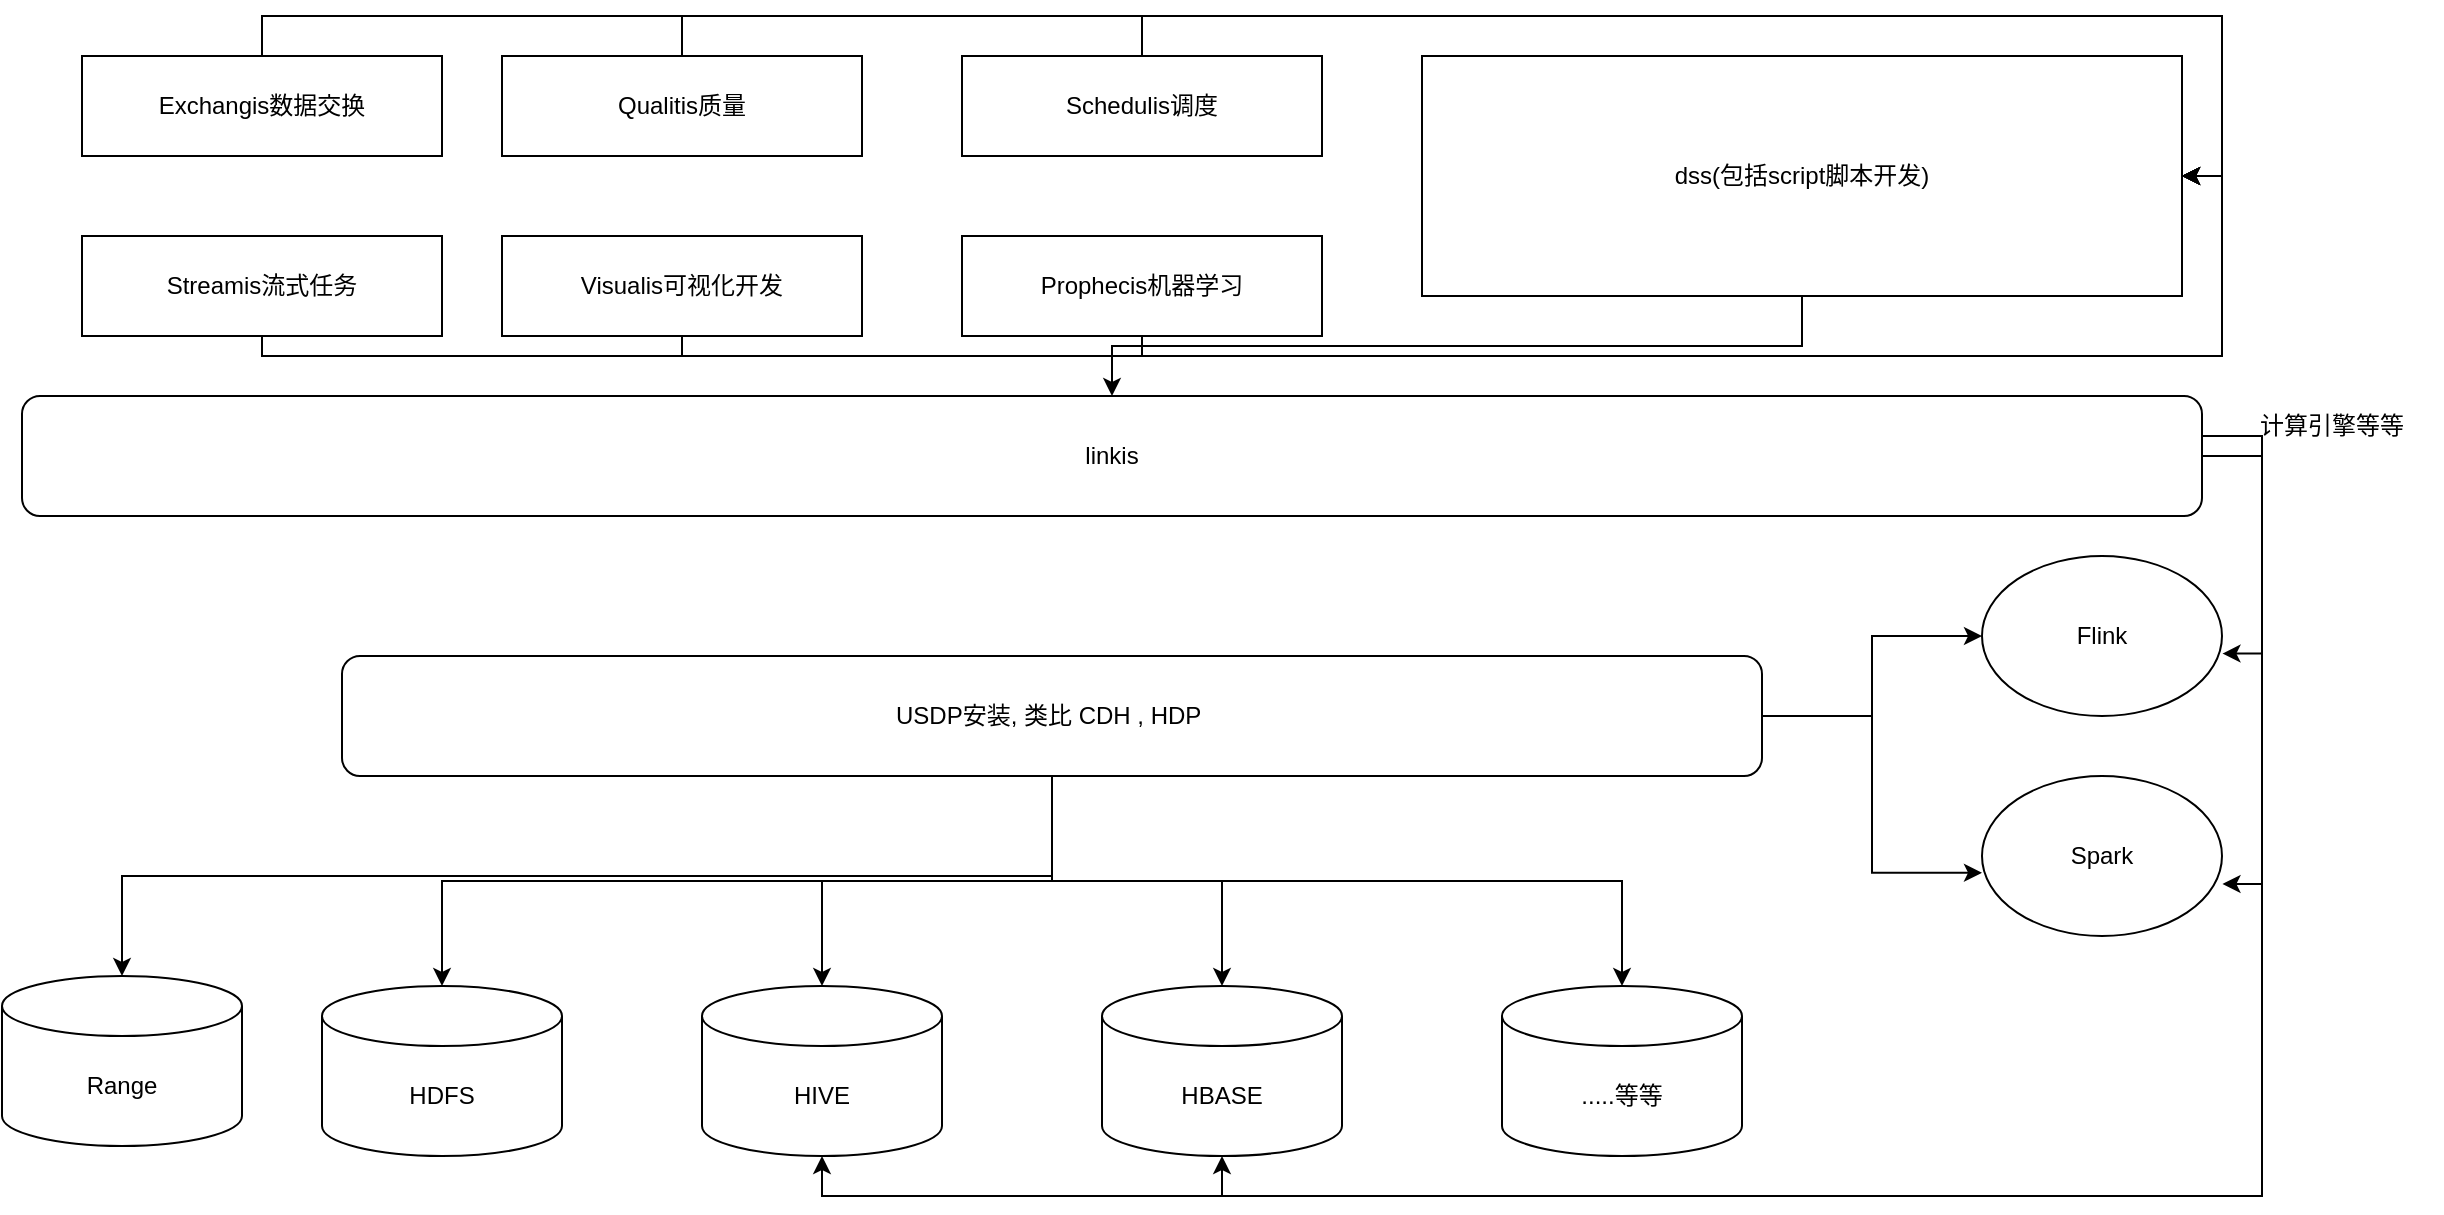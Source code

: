 <mxfile version="15.2.7" type="device" pages="2"><diagram id="bILmUGZmMRvb0rjtdTYc" name="数据平台"><mxGraphModel dx="2105" dy="607" grid="1" gridSize="10" guides="1" tooltips="1" connect="1" arrows="1" fold="1" page="1" pageScale="1" pageWidth="827" pageHeight="1169" math="0" shadow="0"><root><mxCell id="0"/><mxCell id="1" parent="0"/><mxCell id="WRklqn5ViJ3DW5IRRRbz-1" value="HDFS" style="shape=cylinder3;whiteSpace=wrap;html=1;boundedLbl=1;backgroundOutline=1;size=15;" vertex="1" parent="1"><mxGeometry x="60" y="505" width="120" height="85" as="geometry"/></mxCell><mxCell id="WRklqn5ViJ3DW5IRRRbz-2" value="HIVE" style="shape=cylinder3;whiteSpace=wrap;html=1;boundedLbl=1;backgroundOutline=1;size=15;" vertex="1" parent="1"><mxGeometry x="250" y="505" width="120" height="85" as="geometry"/></mxCell><mxCell id="WRklqn5ViJ3DW5IRRRbz-3" value="HBASE" style="shape=cylinder3;whiteSpace=wrap;html=1;boundedLbl=1;backgroundOutline=1;size=15;" vertex="1" parent="1"><mxGeometry x="450" y="505" width="120" height="85" as="geometry"/></mxCell><mxCell id="WRklqn5ViJ3DW5IRRRbz-4" value=".....等等" style="shape=cylinder3;whiteSpace=wrap;html=1;boundedLbl=1;backgroundOutline=1;size=15;" vertex="1" parent="1"><mxGeometry x="650" y="505" width="120" height="85" as="geometry"/></mxCell><mxCell id="WRklqn5ViJ3DW5IRRRbz-7" style="edgeStyle=orthogonalEdgeStyle;rounded=0;orthogonalLoop=1;jettySize=auto;html=1;entryX=0.5;entryY=0;entryDx=0;entryDy=0;entryPerimeter=0;" edge="1" parent="1" source="WRklqn5ViJ3DW5IRRRbz-6" target="WRklqn5ViJ3DW5IRRRbz-1"><mxGeometry relative="1" as="geometry"/></mxCell><mxCell id="WRklqn5ViJ3DW5IRRRbz-8" style="edgeStyle=orthogonalEdgeStyle;rounded=0;orthogonalLoop=1;jettySize=auto;html=1;exitX=0.5;exitY=1;exitDx=0;exitDy=0;" edge="1" parent="1" source="WRklqn5ViJ3DW5IRRRbz-6" target="WRklqn5ViJ3DW5IRRRbz-2"><mxGeometry relative="1" as="geometry"/></mxCell><mxCell id="WRklqn5ViJ3DW5IRRRbz-9" style="edgeStyle=orthogonalEdgeStyle;rounded=0;orthogonalLoop=1;jettySize=auto;html=1;exitX=0.5;exitY=1;exitDx=0;exitDy=0;entryX=0.5;entryY=0;entryDx=0;entryDy=0;entryPerimeter=0;" edge="1" parent="1" source="WRklqn5ViJ3DW5IRRRbz-6" target="WRklqn5ViJ3DW5IRRRbz-3"><mxGeometry relative="1" as="geometry"/></mxCell><mxCell id="WRklqn5ViJ3DW5IRRRbz-10" style="edgeStyle=orthogonalEdgeStyle;rounded=0;orthogonalLoop=1;jettySize=auto;html=1;exitX=0.5;exitY=1;exitDx=0;exitDy=0;entryX=0.5;entryY=0;entryDx=0;entryDy=0;entryPerimeter=0;" edge="1" parent="1" source="WRklqn5ViJ3DW5IRRRbz-6" target="WRklqn5ViJ3DW5IRRRbz-4"><mxGeometry relative="1" as="geometry"/></mxCell><mxCell id="WRklqn5ViJ3DW5IRRRbz-13" style="edgeStyle=orthogonalEdgeStyle;rounded=0;orthogonalLoop=1;jettySize=auto;html=1;exitX=1;exitY=0.5;exitDx=0;exitDy=0;entryX=0;entryY=0.5;entryDx=0;entryDy=0;" edge="1" parent="1" source="WRklqn5ViJ3DW5IRRRbz-6" target="WRklqn5ViJ3DW5IRRRbz-11"><mxGeometry relative="1" as="geometry"/></mxCell><mxCell id="WRklqn5ViJ3DW5IRRRbz-14" style="edgeStyle=orthogonalEdgeStyle;rounded=0;orthogonalLoop=1;jettySize=auto;html=1;exitX=1;exitY=0.5;exitDx=0;exitDy=0;entryX=0;entryY=0.605;entryDx=0;entryDy=0;entryPerimeter=0;" edge="1" parent="1" source="WRklqn5ViJ3DW5IRRRbz-6" target="WRklqn5ViJ3DW5IRRRbz-12"><mxGeometry relative="1" as="geometry"><mxPoint x="880" y="480" as="targetPoint"/></mxGeometry></mxCell><mxCell id="WRklqn5ViJ3DW5IRRRbz-18" style="edgeStyle=orthogonalEdgeStyle;rounded=0;orthogonalLoop=1;jettySize=auto;html=1;exitX=0.5;exitY=1;exitDx=0;exitDy=0;entryX=0.5;entryY=0;entryDx=0;entryDy=0;entryPerimeter=0;" edge="1" parent="1" source="WRklqn5ViJ3DW5IRRRbz-6" target="WRklqn5ViJ3DW5IRRRbz-17"><mxGeometry relative="1" as="geometry"/></mxCell><mxCell id="WRklqn5ViJ3DW5IRRRbz-6" value="USDP安装, 类比 CDH , HDP&amp;nbsp;" style="rounded=1;whiteSpace=wrap;html=1;" vertex="1" parent="1"><mxGeometry x="70" y="340" width="710" height="60" as="geometry"/></mxCell><mxCell id="WRklqn5ViJ3DW5IRRRbz-11" value="Flink" style="ellipse;whiteSpace=wrap;html=1;" vertex="1" parent="1"><mxGeometry x="890" y="290" width="120" height="80" as="geometry"/></mxCell><mxCell id="WRklqn5ViJ3DW5IRRRbz-12" value="Spark" style="ellipse;whiteSpace=wrap;html=1;" vertex="1" parent="1"><mxGeometry x="890" y="400" width="120" height="80" as="geometry"/></mxCell><mxCell id="WRklqn5ViJ3DW5IRRRbz-24" style="edgeStyle=orthogonalEdgeStyle;rounded=0;orthogonalLoop=1;jettySize=auto;html=1;exitX=1;exitY=0.5;exitDx=0;exitDy=0;entryX=1.002;entryY=0.61;entryDx=0;entryDy=0;entryPerimeter=0;" edge="1" parent="1" source="WRklqn5ViJ3DW5IRRRbz-16" target="WRklqn5ViJ3DW5IRRRbz-11"><mxGeometry relative="1" as="geometry"/></mxCell><mxCell id="WRklqn5ViJ3DW5IRRRbz-25" style="edgeStyle=orthogonalEdgeStyle;rounded=0;orthogonalLoop=1;jettySize=auto;html=1;exitX=1;exitY=0.5;exitDx=0;exitDy=0;entryX=1.002;entryY=0.675;entryDx=0;entryDy=0;entryPerimeter=0;" edge="1" parent="1" source="WRklqn5ViJ3DW5IRRRbz-16" target="WRklqn5ViJ3DW5IRRRbz-12"><mxGeometry relative="1" as="geometry"/></mxCell><mxCell id="WRklqn5ViJ3DW5IRRRbz-26" style="edgeStyle=orthogonalEdgeStyle;rounded=0;orthogonalLoop=1;jettySize=auto;html=1;exitX=1;exitY=0.5;exitDx=0;exitDy=0;entryX=0.5;entryY=1;entryDx=0;entryDy=0;entryPerimeter=0;" edge="1" parent="1" source="WRklqn5ViJ3DW5IRRRbz-16" target="WRklqn5ViJ3DW5IRRRbz-2"><mxGeometry relative="1" as="geometry"><Array as="points"><mxPoint x="1030" y="230"/><mxPoint x="1030" y="610"/><mxPoint x="310" y="610"/></Array></mxGeometry></mxCell><mxCell id="WRklqn5ViJ3DW5IRRRbz-27" style="edgeStyle=orthogonalEdgeStyle;rounded=0;orthogonalLoop=1;jettySize=auto;html=1;exitX=1;exitY=0.5;exitDx=0;exitDy=0;entryX=0.5;entryY=1;entryDx=0;entryDy=0;entryPerimeter=0;" edge="1" parent="1" source="WRklqn5ViJ3DW5IRRRbz-16" target="WRklqn5ViJ3DW5IRRRbz-3"><mxGeometry relative="1" as="geometry"><Array as="points"><mxPoint x="1030" y="230"/><mxPoint x="1030" y="610"/><mxPoint x="510" y="610"/></Array></mxGeometry></mxCell><mxCell id="WRklqn5ViJ3DW5IRRRbz-16" value="linkis" style="rounded=1;whiteSpace=wrap;html=1;" vertex="1" parent="1"><mxGeometry x="-90" y="210" width="1090" height="60" as="geometry"/></mxCell><mxCell id="WRklqn5ViJ3DW5IRRRbz-17" value="Range" style="shape=cylinder3;whiteSpace=wrap;html=1;boundedLbl=1;backgroundOutline=1;size=15;" vertex="1" parent="1"><mxGeometry x="-100" y="500" width="120" height="85" as="geometry"/></mxCell><mxCell id="WRklqn5ViJ3DW5IRRRbz-28" value="计算引擎等等" style="text;html=1;strokeColor=none;fillColor=none;align=center;verticalAlign=middle;whiteSpace=wrap;rounded=0;" vertex="1" parent="1"><mxGeometry x="1010" y="200" width="110" height="50" as="geometry"/></mxCell><mxCell id="WRklqn5ViJ3DW5IRRRbz-44" style="edgeStyle=orthogonalEdgeStyle;rounded=0;orthogonalLoop=1;jettySize=auto;html=1;exitX=0.5;exitY=1;exitDx=0;exitDy=0;" edge="1" parent="1" source="WRklqn5ViJ3DW5IRRRbz-29" target="WRklqn5ViJ3DW5IRRRbz-16"><mxGeometry relative="1" as="geometry"/></mxCell><mxCell id="WRklqn5ViJ3DW5IRRRbz-29" value="dss(包括script脚本开发)" style="rounded=0;whiteSpace=wrap;html=1;" vertex="1" parent="1"><mxGeometry x="610" y="40" width="380" height="120" as="geometry"/></mxCell><mxCell id="WRklqn5ViJ3DW5IRRRbz-38" style="edgeStyle=orthogonalEdgeStyle;rounded=0;orthogonalLoop=1;jettySize=auto;html=1;exitX=0.5;exitY=0;exitDx=0;exitDy=0;entryX=1;entryY=0.5;entryDx=0;entryDy=0;" edge="1" parent="1" source="WRklqn5ViJ3DW5IRRRbz-30" target="WRklqn5ViJ3DW5IRRRbz-29"><mxGeometry relative="1" as="geometry"/></mxCell><mxCell id="WRklqn5ViJ3DW5IRRRbz-30" value="Schedulis调度" style="rounded=0;whiteSpace=wrap;html=1;" vertex="1" parent="1"><mxGeometry x="380" y="40" width="180" height="50" as="geometry"/></mxCell><mxCell id="WRklqn5ViJ3DW5IRRRbz-37" style="edgeStyle=orthogonalEdgeStyle;rounded=0;orthogonalLoop=1;jettySize=auto;html=1;exitX=0.5;exitY=0;exitDx=0;exitDy=0;entryX=1;entryY=0.5;entryDx=0;entryDy=0;" edge="1" parent="1" source="WRklqn5ViJ3DW5IRRRbz-31" target="WRklqn5ViJ3DW5IRRRbz-29"><mxGeometry relative="1" as="geometry"/></mxCell><mxCell id="WRklqn5ViJ3DW5IRRRbz-31" value="Qualitis质量" style="rounded=0;whiteSpace=wrap;html=1;" vertex="1" parent="1"><mxGeometry x="150" y="40" width="180" height="50" as="geometry"/></mxCell><mxCell id="WRklqn5ViJ3DW5IRRRbz-36" style="edgeStyle=orthogonalEdgeStyle;rounded=0;orthogonalLoop=1;jettySize=auto;html=1;exitX=0.5;exitY=0;exitDx=0;exitDy=0;entryX=1;entryY=0.5;entryDx=0;entryDy=0;" edge="1" parent="1" source="WRklqn5ViJ3DW5IRRRbz-32" target="WRklqn5ViJ3DW5IRRRbz-29"><mxGeometry relative="1" as="geometry"/></mxCell><mxCell id="WRklqn5ViJ3DW5IRRRbz-32" value="Exchangis数据交换" style="rounded=0;whiteSpace=wrap;html=1;" vertex="1" parent="1"><mxGeometry x="-60" y="40" width="180" height="50" as="geometry"/></mxCell><mxCell id="WRklqn5ViJ3DW5IRRRbz-39" style="edgeStyle=orthogonalEdgeStyle;rounded=0;orthogonalLoop=1;jettySize=auto;html=1;exitX=0.5;exitY=1;exitDx=0;exitDy=0;entryX=1;entryY=0.5;entryDx=0;entryDy=0;" edge="1" parent="1" source="WRklqn5ViJ3DW5IRRRbz-33" target="WRklqn5ViJ3DW5IRRRbz-29"><mxGeometry relative="1" as="geometry"><Array as="points"><mxPoint x="30" y="190"/><mxPoint x="1010" y="190"/><mxPoint x="1010" y="100"/></Array></mxGeometry></mxCell><mxCell id="WRklqn5ViJ3DW5IRRRbz-33" value="Streamis流式任务" style="rounded=0;whiteSpace=wrap;html=1;" vertex="1" parent="1"><mxGeometry x="-60" y="130" width="180" height="50" as="geometry"/></mxCell><mxCell id="WRklqn5ViJ3DW5IRRRbz-40" style="edgeStyle=orthogonalEdgeStyle;rounded=0;orthogonalLoop=1;jettySize=auto;html=1;exitX=0.5;exitY=1;exitDx=0;exitDy=0;entryX=1;entryY=0.5;entryDx=0;entryDy=0;" edge="1" parent="1" source="WRklqn5ViJ3DW5IRRRbz-34" target="WRklqn5ViJ3DW5IRRRbz-29"><mxGeometry relative="1" as="geometry"><Array as="points"><mxPoint x="240" y="190"/><mxPoint x="1010" y="190"/><mxPoint x="1010" y="100"/></Array></mxGeometry></mxCell><mxCell id="WRklqn5ViJ3DW5IRRRbz-34" value="Visualis可视化开发" style="rounded=0;whiteSpace=wrap;html=1;" vertex="1" parent="1"><mxGeometry x="150" y="130" width="180" height="50" as="geometry"/></mxCell><mxCell id="WRklqn5ViJ3DW5IRRRbz-43" style="edgeStyle=orthogonalEdgeStyle;rounded=0;orthogonalLoop=1;jettySize=auto;html=1;exitX=0.5;exitY=1;exitDx=0;exitDy=0;entryX=1;entryY=0.5;entryDx=0;entryDy=0;" edge="1" parent="1" source="WRklqn5ViJ3DW5IRRRbz-35" target="WRklqn5ViJ3DW5IRRRbz-29"><mxGeometry relative="1" as="geometry"><Array as="points"><mxPoint x="470" y="190"/><mxPoint x="1010" y="190"/><mxPoint x="1010" y="100"/></Array></mxGeometry></mxCell><mxCell id="WRklqn5ViJ3DW5IRRRbz-35" value="Prophecis机器学习" style="rounded=0;whiteSpace=wrap;html=1;" vertex="1" parent="1"><mxGeometry x="380" y="130" width="180" height="50" as="geometry"/></mxCell></root></mxGraphModel></diagram><diagram id="aw7zwVHjMtcENIECGOtC" name="大屏重构"><mxGraphModel dx="2105" dy="607" grid="1" gridSize="10" guides="1" tooltips="1" connect="1" arrows="1" fold="1" page="1" pageScale="1" pageWidth="827" pageHeight="1169" math="0" shadow="0"><root><mxCell id="HWRXjc8rLEQa14d_FC5u-0"/><mxCell id="HWRXjc8rLEQa14d_FC5u-1" parent="HWRXjc8rLEQa14d_FC5u-0"/><mxCell id="HWRXjc8rLEQa14d_FC5u-3" value="云镝平台" style="ellipse;shape=cloud;whiteSpace=wrap;html=1;" vertex="1" parent="HWRXjc8rLEQa14d_FC5u-1"><mxGeometry x="-50" y="60" width="120" height="80" as="geometry"/></mxCell><mxCell id="HWRXjc8rLEQa14d_FC5u-4" value="银川平台" style="ellipse;shape=cloud;whiteSpace=wrap;html=1;" vertex="1" parent="HWRXjc8rLEQa14d_FC5u-1"><mxGeometry x="420" y="60" width="120" height="80" as="geometry"/></mxCell><mxCell id="HWRXjc8rLEQa14d_FC5u-5" value="阜宁平台" style="ellipse;shape=cloud;whiteSpace=wrap;html=1;" vertex="1" parent="HWRXjc8rLEQa14d_FC5u-1"><mxGeometry x="190" y="60" width="120" height="80" as="geometry"/></mxCell><mxCell id="HWRXjc8rLEQa14d_FC5u-6" value="....等等" style="ellipse;shape=cloud;whiteSpace=wrap;html=1;" vertex="1" parent="HWRXjc8rLEQa14d_FC5u-1"><mxGeometry x="660" y="60" width="120" height="80" as="geometry"/></mxCell><mxCell id="HWRXjc8rLEQa14d_FC5u-12" style="edgeStyle=orthogonalEdgeStyle;rounded=0;orthogonalLoop=1;jettySize=auto;html=1;exitX=0.5;exitY=0;exitDx=0;exitDy=0;entryX=0.55;entryY=0.95;entryDx=0;entryDy=0;entryPerimeter=0;" edge="1" parent="HWRXjc8rLEQa14d_FC5u-1" source="HWRXjc8rLEQa14d_FC5u-7" target="HWRXjc8rLEQa14d_FC5u-3"><mxGeometry relative="1" as="geometry"/></mxCell><mxCell id="HWRXjc8rLEQa14d_FC5u-13" style="edgeStyle=orthogonalEdgeStyle;rounded=0;orthogonalLoop=1;jettySize=auto;html=1;exitX=0.5;exitY=0;exitDx=0;exitDy=0;entryX=0.55;entryY=0.95;entryDx=0;entryDy=0;entryPerimeter=0;" edge="1" parent="HWRXjc8rLEQa14d_FC5u-1" source="HWRXjc8rLEQa14d_FC5u-7" target="HWRXjc8rLEQa14d_FC5u-5"><mxGeometry relative="1" as="geometry"/></mxCell><mxCell id="HWRXjc8rLEQa14d_FC5u-14" style="edgeStyle=orthogonalEdgeStyle;rounded=0;orthogonalLoop=1;jettySize=auto;html=1;exitX=0.5;exitY=0;exitDx=0;exitDy=0;entryX=0.55;entryY=0.95;entryDx=0;entryDy=0;entryPerimeter=0;" edge="1" parent="HWRXjc8rLEQa14d_FC5u-1" source="HWRXjc8rLEQa14d_FC5u-7" target="HWRXjc8rLEQa14d_FC5u-4"><mxGeometry relative="1" as="geometry"/></mxCell><mxCell id="HWRXjc8rLEQa14d_FC5u-15" style="edgeStyle=orthogonalEdgeStyle;rounded=0;orthogonalLoop=1;jettySize=auto;html=1;exitX=0.5;exitY=0;exitDx=0;exitDy=0;" edge="1" parent="HWRXjc8rLEQa14d_FC5u-1" source="HWRXjc8rLEQa14d_FC5u-7" target="HWRXjc8rLEQa14d_FC5u-6"><mxGeometry relative="1" as="geometry"/></mxCell><mxCell id="HWRXjc8rLEQa14d_FC5u-17" style="edgeStyle=orthogonalEdgeStyle;rounded=0;orthogonalLoop=1;jettySize=auto;html=1;exitX=0.5;exitY=1;exitDx=0;exitDy=0;" edge="1" parent="HWRXjc8rLEQa14d_FC5u-1" source="HWRXjc8rLEQa14d_FC5u-7"><mxGeometry relative="1" as="geometry"><mxPoint x="265" y="290" as="targetPoint"/></mxGeometry></mxCell><mxCell id="HWRXjc8rLEQa14d_FC5u-19" style="edgeStyle=orthogonalEdgeStyle;rounded=0;orthogonalLoop=1;jettySize=auto;html=1;exitX=1;exitY=0.5;exitDx=0;exitDy=0;" edge="1" parent="HWRXjc8rLEQa14d_FC5u-1" source="HWRXjc8rLEQa14d_FC5u-7" target="HWRXjc8rLEQa14d_FC5u-11"><mxGeometry relative="1" as="geometry"/></mxCell><mxCell id="HWRXjc8rLEQa14d_FC5u-26" style="edgeStyle=orthogonalEdgeStyle;rounded=0;orthogonalLoop=1;jettySize=auto;html=1;exitX=1;exitY=0.25;exitDx=0;exitDy=0;entryX=1;entryY=0.5;entryDx=0;entryDy=0;entryPerimeter=0;" edge="1" parent="HWRXjc8rLEQa14d_FC5u-1" source="HWRXjc8rLEQa14d_FC5u-7" target="HWRXjc8rLEQa14d_FC5u-25"><mxGeometry relative="1" as="geometry"><mxPoint x="900" y="350" as="targetPoint"/></mxGeometry></mxCell><mxCell id="HWRXjc8rLEQa14d_FC5u-7" value="PySpark + iceberg(ODS)" style="rounded=0;whiteSpace=wrap;html=1;" vertex="1" parent="HWRXjc8rLEQa14d_FC5u-1"><mxGeometry x="70" y="200" width="390" height="60" as="geometry"/></mxCell><mxCell id="HWRXjc8rLEQa14d_FC5u-8" value="Linkis平台" style="rounded=0;whiteSpace=wrap;html=1;" vertex="1" parent="HWRXjc8rLEQa14d_FC5u-1"><mxGeometry x="-90" y="210" width="130" height="360" as="geometry"/></mxCell><mxCell id="HWRXjc8rLEQa14d_FC5u-18" style="edgeStyle=orthogonalEdgeStyle;rounded=0;orthogonalLoop=1;jettySize=auto;html=1;" edge="1" parent="HWRXjc8rLEQa14d_FC5u-1" source="HWRXjc8rLEQa14d_FC5u-9"><mxGeometry relative="1" as="geometry"><mxPoint x="270" y="400" as="targetPoint"/></mxGeometry></mxCell><mxCell id="HWRXjc8rLEQa14d_FC5u-9" value="SparkSql + iceberg(DWD)" style="rounded=0;whiteSpace=wrap;html=1;" vertex="1" parent="HWRXjc8rLEQa14d_FC5u-1"><mxGeometry x="70" y="300" width="400" height="60" as="geometry"/></mxCell><mxCell id="HWRXjc8rLEQa14d_FC5u-23" style="edgeStyle=orthogonalEdgeStyle;rounded=0;orthogonalLoop=1;jettySize=auto;html=1;exitX=0.5;exitY=1;exitDx=0;exitDy=0;entryX=0.5;entryY=0;entryDx=0;entryDy=0;" edge="1" parent="HWRXjc8rLEQa14d_FC5u-1" source="HWRXjc8rLEQa14d_FC5u-10" target="HWRXjc8rLEQa14d_FC5u-22"><mxGeometry relative="1" as="geometry"/></mxCell><mxCell id="HWRXjc8rLEQa14d_FC5u-10" value="Spark + icebegr (ADS)" style="rounded=0;whiteSpace=wrap;html=1;" vertex="1" parent="HWRXjc8rLEQa14d_FC5u-1"><mxGeometry x="70" y="410" width="400" height="60" as="geometry"/></mxCell><mxCell id="HWRXjc8rLEQa14d_FC5u-20" style="edgeStyle=orthogonalEdgeStyle;rounded=0;orthogonalLoop=1;jettySize=auto;html=1;exitX=0.5;exitY=1;exitDx=0;exitDy=0;" edge="1" parent="HWRXjc8rLEQa14d_FC5u-1" source="HWRXjc8rLEQa14d_FC5u-11"><mxGeometry relative="1" as="geometry"><mxPoint x="270" y="400" as="targetPoint"/></mxGeometry></mxCell><mxCell id="HWRXjc8rLEQa14d_FC5u-11" value="SparkSql + iceberg(DIM)" style="rounded=0;whiteSpace=wrap;html=1;" vertex="1" parent="HWRXjc8rLEQa14d_FC5u-1"><mxGeometry x="510" y="300" width="150" height="60" as="geometry"/></mxCell><mxCell id="HWRXjc8rLEQa14d_FC5u-16" value="请求API接口" style="text;html=1;strokeColor=none;fillColor=none;align=center;verticalAlign=middle;whiteSpace=wrap;rounded=0;" vertex="1" parent="HWRXjc8rLEQa14d_FC5u-1"><mxGeometry x="340" y="180" width="110" height="20" as="geometry"/></mxCell><mxCell id="HWRXjc8rLEQa14d_FC5u-21" value="Mysql" style="shape=cylinder3;whiteSpace=wrap;html=1;boundedLbl=1;backgroundOutline=1;size=15;" vertex="1" parent="HWRXjc8rLEQa14d_FC5u-1"><mxGeometry x="90" y="610" width="330" height="90" as="geometry"/></mxCell><mxCell id="HWRXjc8rLEQa14d_FC5u-24" style="edgeStyle=orthogonalEdgeStyle;rounded=0;orthogonalLoop=1;jettySize=auto;html=1;exitX=0.5;exitY=1;exitDx=0;exitDy=0;" edge="1" parent="HWRXjc8rLEQa14d_FC5u-1" source="HWRXjc8rLEQa14d_FC5u-22"><mxGeometry relative="1" as="geometry"><mxPoint x="270" y="600" as="targetPoint"/></mxGeometry></mxCell><mxCell id="HWRXjc8rLEQa14d_FC5u-27" style="edgeStyle=orthogonalEdgeStyle;rounded=0;orthogonalLoop=1;jettySize=auto;html=1;exitX=1;exitY=0.5;exitDx=0;exitDy=0;entryX=1;entryY=0.5;entryDx=0;entryDy=0;entryPerimeter=0;" edge="1" parent="HWRXjc8rLEQa14d_FC5u-1" source="HWRXjc8rLEQa14d_FC5u-22" target="HWRXjc8rLEQa14d_FC5u-25"><mxGeometry relative="1" as="geometry"/></mxCell><mxCell id="HWRXjc8rLEQa14d_FC5u-22" value="PySpark + iceberg(导出数据到mysql)" style="rounded=0;whiteSpace=wrap;html=1;" vertex="1" parent="HWRXjc8rLEQa14d_FC5u-1"><mxGeometry x="75" y="510" width="390" height="60" as="geometry"/></mxCell><mxCell id="HWRXjc8rLEQa14d_FC5u-25" value="MySql" style="shape=cylinder3;whiteSpace=wrap;html=1;boundedLbl=1;backgroundOutline=1;size=15;" vertex="1" parent="HWRXjc8rLEQa14d_FC5u-1"><mxGeometry x="740" y="250" width="140" height="280" as="geometry"/></mxCell><mxCell id="HWRXjc8rLEQa14d_FC5u-28" value="读取Mysql配置" style="text;html=1;strokeColor=none;fillColor=none;align=center;verticalAlign=middle;whiteSpace=wrap;rounded=0;" vertex="1" parent="HWRXjc8rLEQa14d_FC5u-1"><mxGeometry x="910" y="350" width="120" height="80" as="geometry"/></mxCell></root></mxGraphModel></diagram></mxfile>
